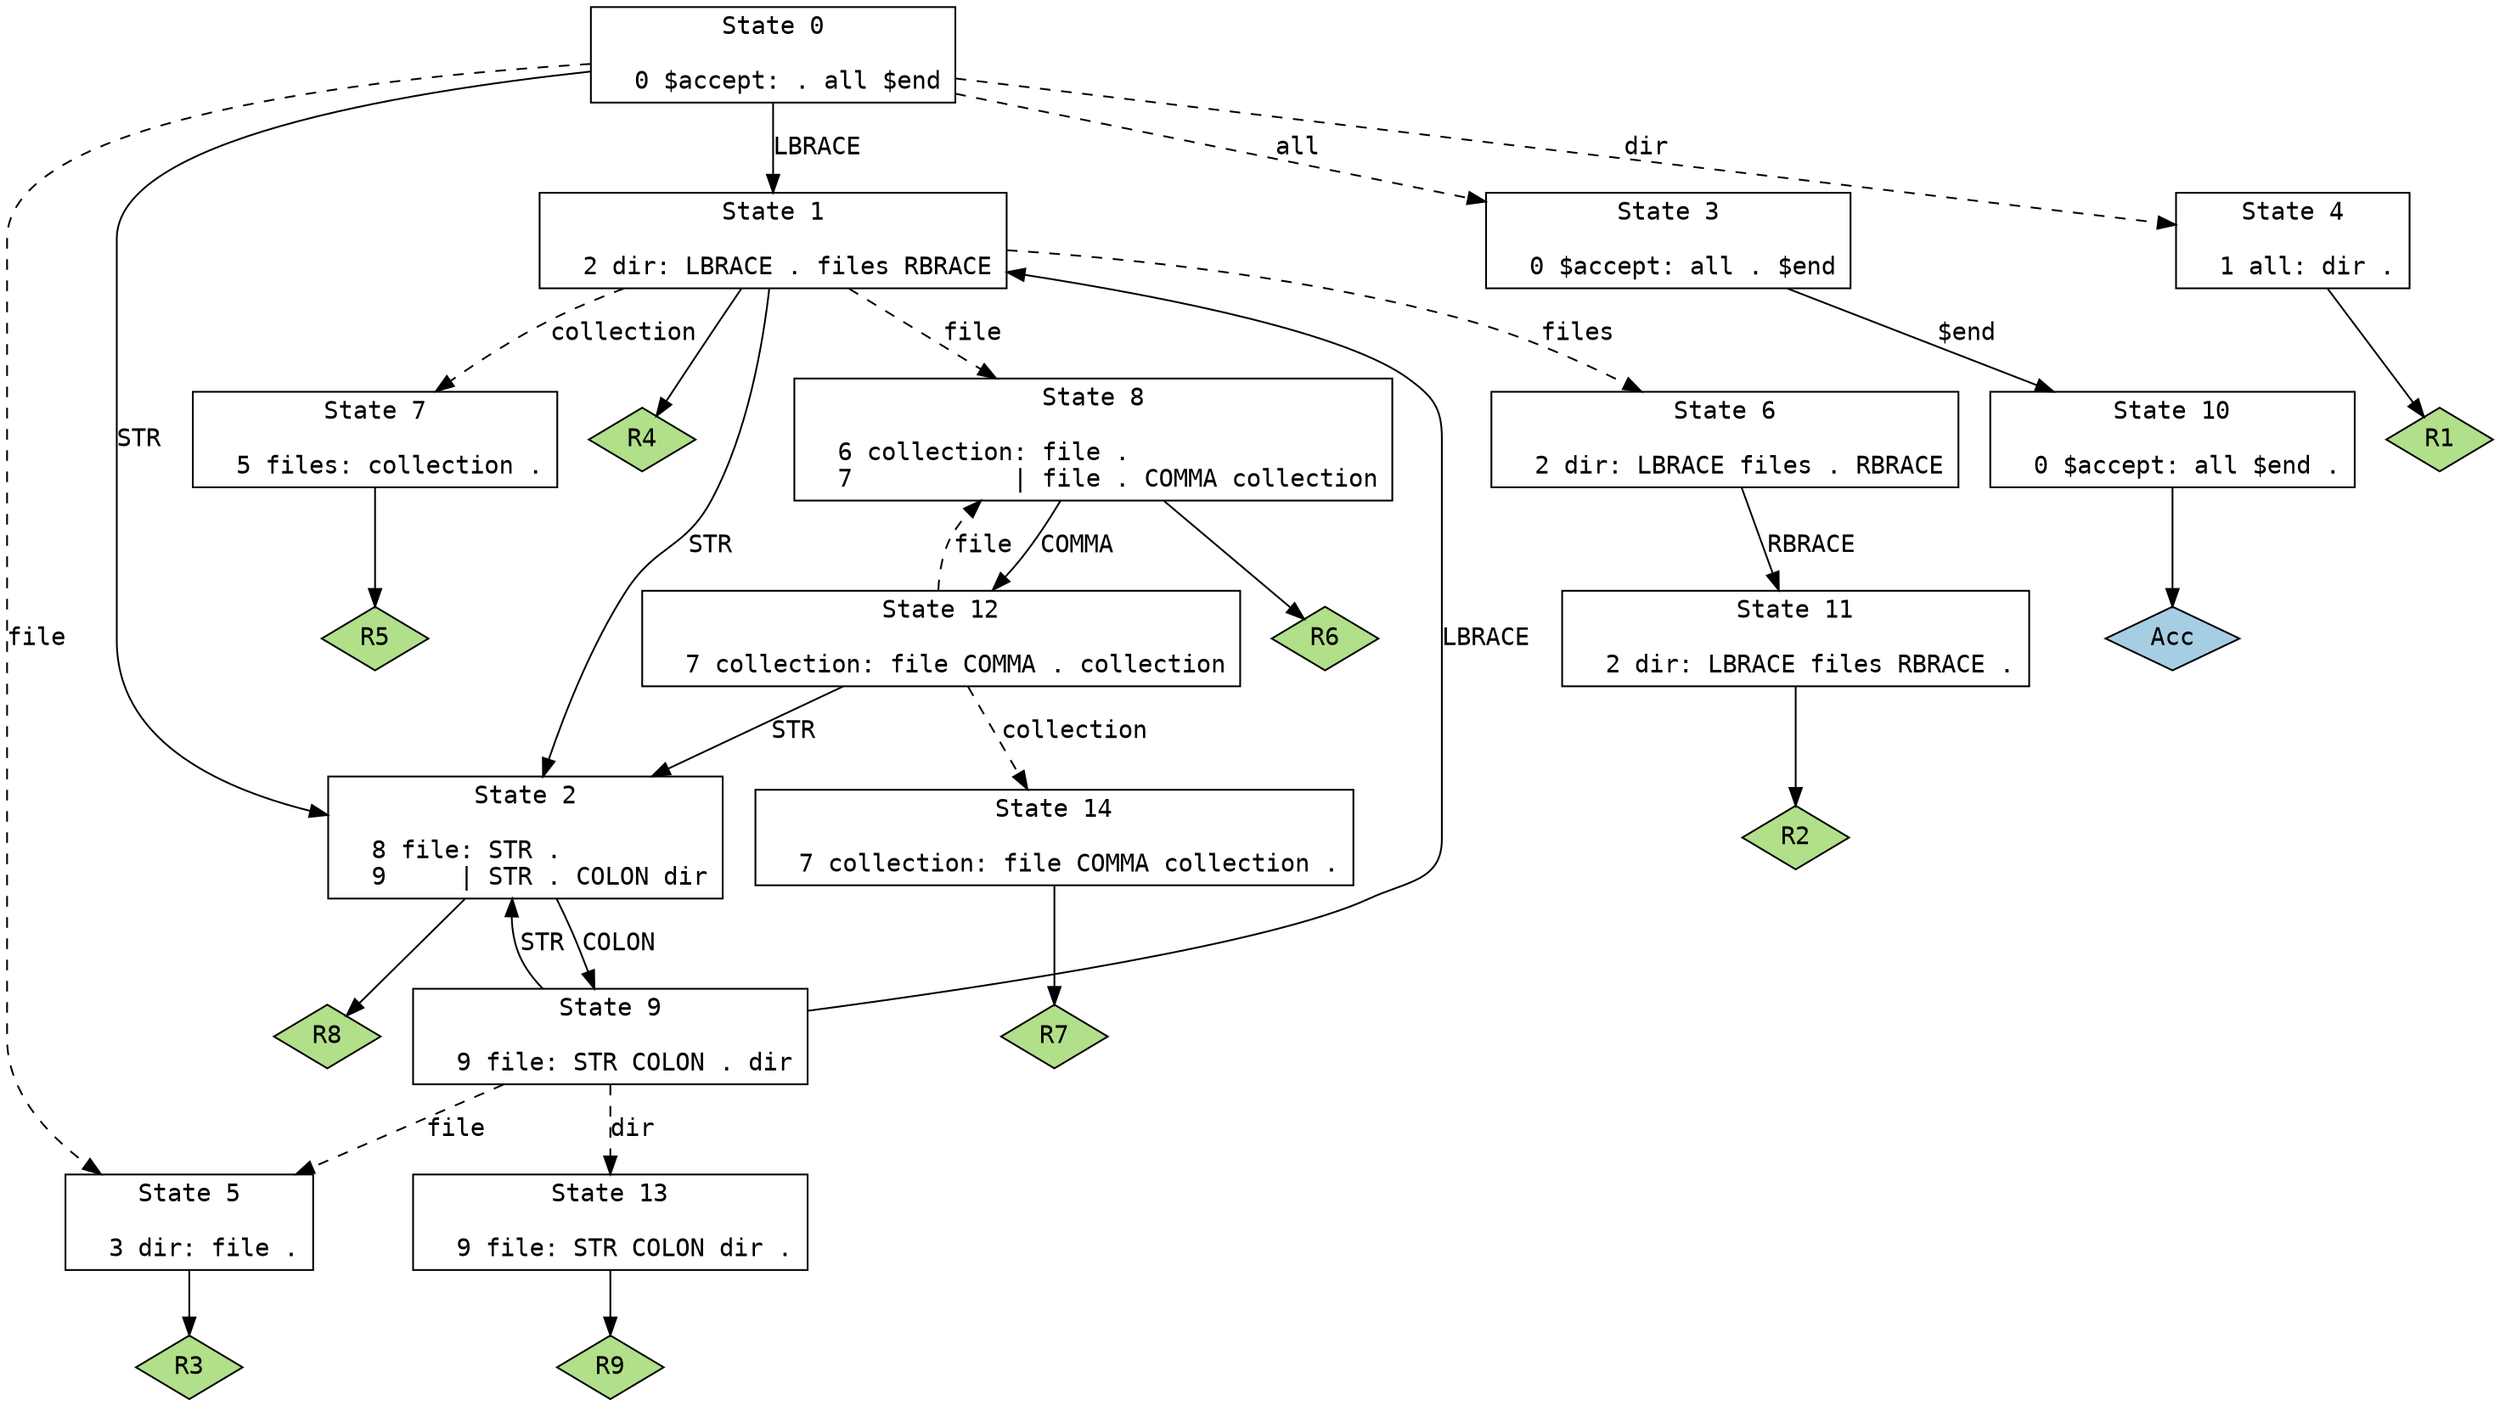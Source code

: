 // Generated by GNU Bison 3.0.4.
// Report bugs to <bug-bison@gnu.org>.
// Home page: <http://www.gnu.org/software/bison/>.

digraph "grammar.y"
{
  node [fontname = courier, shape = box, colorscheme = paired6]
  edge [fontname = courier]

  0 [label="State 0\n\l  0 $accept: . all $end\l"]
  0 -> 1 [style=solid label="LBRACE"]
  0 -> 2 [style=solid label="STR"]
  0 -> 3 [style=dashed label="all"]
  0 -> 4 [style=dashed label="dir"]
  0 -> 5 [style=dashed label="file"]
  1 [label="State 1\n\l  2 dir: LBRACE . files RBRACE\l"]
  1 -> 2 [style=solid label="STR"]
  1 -> 6 [style=dashed label="files"]
  1 -> 7 [style=dashed label="collection"]
  1 -> 8 [style=dashed label="file"]
  1 -> "1R4" [style=solid]
 "1R4" [label="R4", fillcolor=3, shape=diamond, style=filled]
  2 [label="State 2\n\l  8 file: STR .\l  9     | STR . COLON dir\l"]
  2 -> 9 [style=solid label="COLON"]
  2 -> "2R8" [style=solid]
 "2R8" [label="R8", fillcolor=3, shape=diamond, style=filled]
  3 [label="State 3\n\l  0 $accept: all . $end\l"]
  3 -> 10 [style=solid label="$end"]
  4 [label="State 4\n\l  1 all: dir .\l"]
  4 -> "4R1" [style=solid]
 "4R1" [label="R1", fillcolor=3, shape=diamond, style=filled]
  5 [label="State 5\n\l  3 dir: file .\l"]
  5 -> "5R3" [style=solid]
 "5R3" [label="R3", fillcolor=3, shape=diamond, style=filled]
  6 [label="State 6\n\l  2 dir: LBRACE files . RBRACE\l"]
  6 -> 11 [style=solid label="RBRACE"]
  7 [label="State 7\n\l  5 files: collection .\l"]
  7 -> "7R5" [style=solid]
 "7R5" [label="R5", fillcolor=3, shape=diamond, style=filled]
  8 [label="State 8\n\l  6 collection: file .\l  7           | file . COMMA collection\l"]
  8 -> 12 [style=solid label="COMMA"]
  8 -> "8R6" [style=solid]
 "8R6" [label="R6", fillcolor=3, shape=diamond, style=filled]
  9 [label="State 9\n\l  9 file: STR COLON . dir\l"]
  9 -> 1 [style=solid label="LBRACE"]
  9 -> 2 [style=solid label="STR"]
  9 -> 13 [style=dashed label="dir"]
  9 -> 5 [style=dashed label="file"]
  10 [label="State 10\n\l  0 $accept: all $end .\l"]
  10 -> "10R0" [style=solid]
 "10R0" [label="Acc", fillcolor=1, shape=diamond, style=filled]
  11 [label="State 11\n\l  2 dir: LBRACE files RBRACE .\l"]
  11 -> "11R2" [style=solid]
 "11R2" [label="R2", fillcolor=3, shape=diamond, style=filled]
  12 [label="State 12\n\l  7 collection: file COMMA . collection\l"]
  12 -> 2 [style=solid label="STR"]
  12 -> 14 [style=dashed label="collection"]
  12 -> 8 [style=dashed label="file"]
  13 [label="State 13\n\l  9 file: STR COLON dir .\l"]
  13 -> "13R9" [style=solid]
 "13R9" [label="R9", fillcolor=3, shape=diamond, style=filled]
  14 [label="State 14\n\l  7 collection: file COMMA collection .\l"]
  14 -> "14R7" [style=solid]
 "14R7" [label="R7", fillcolor=3, shape=diamond, style=filled]
}

